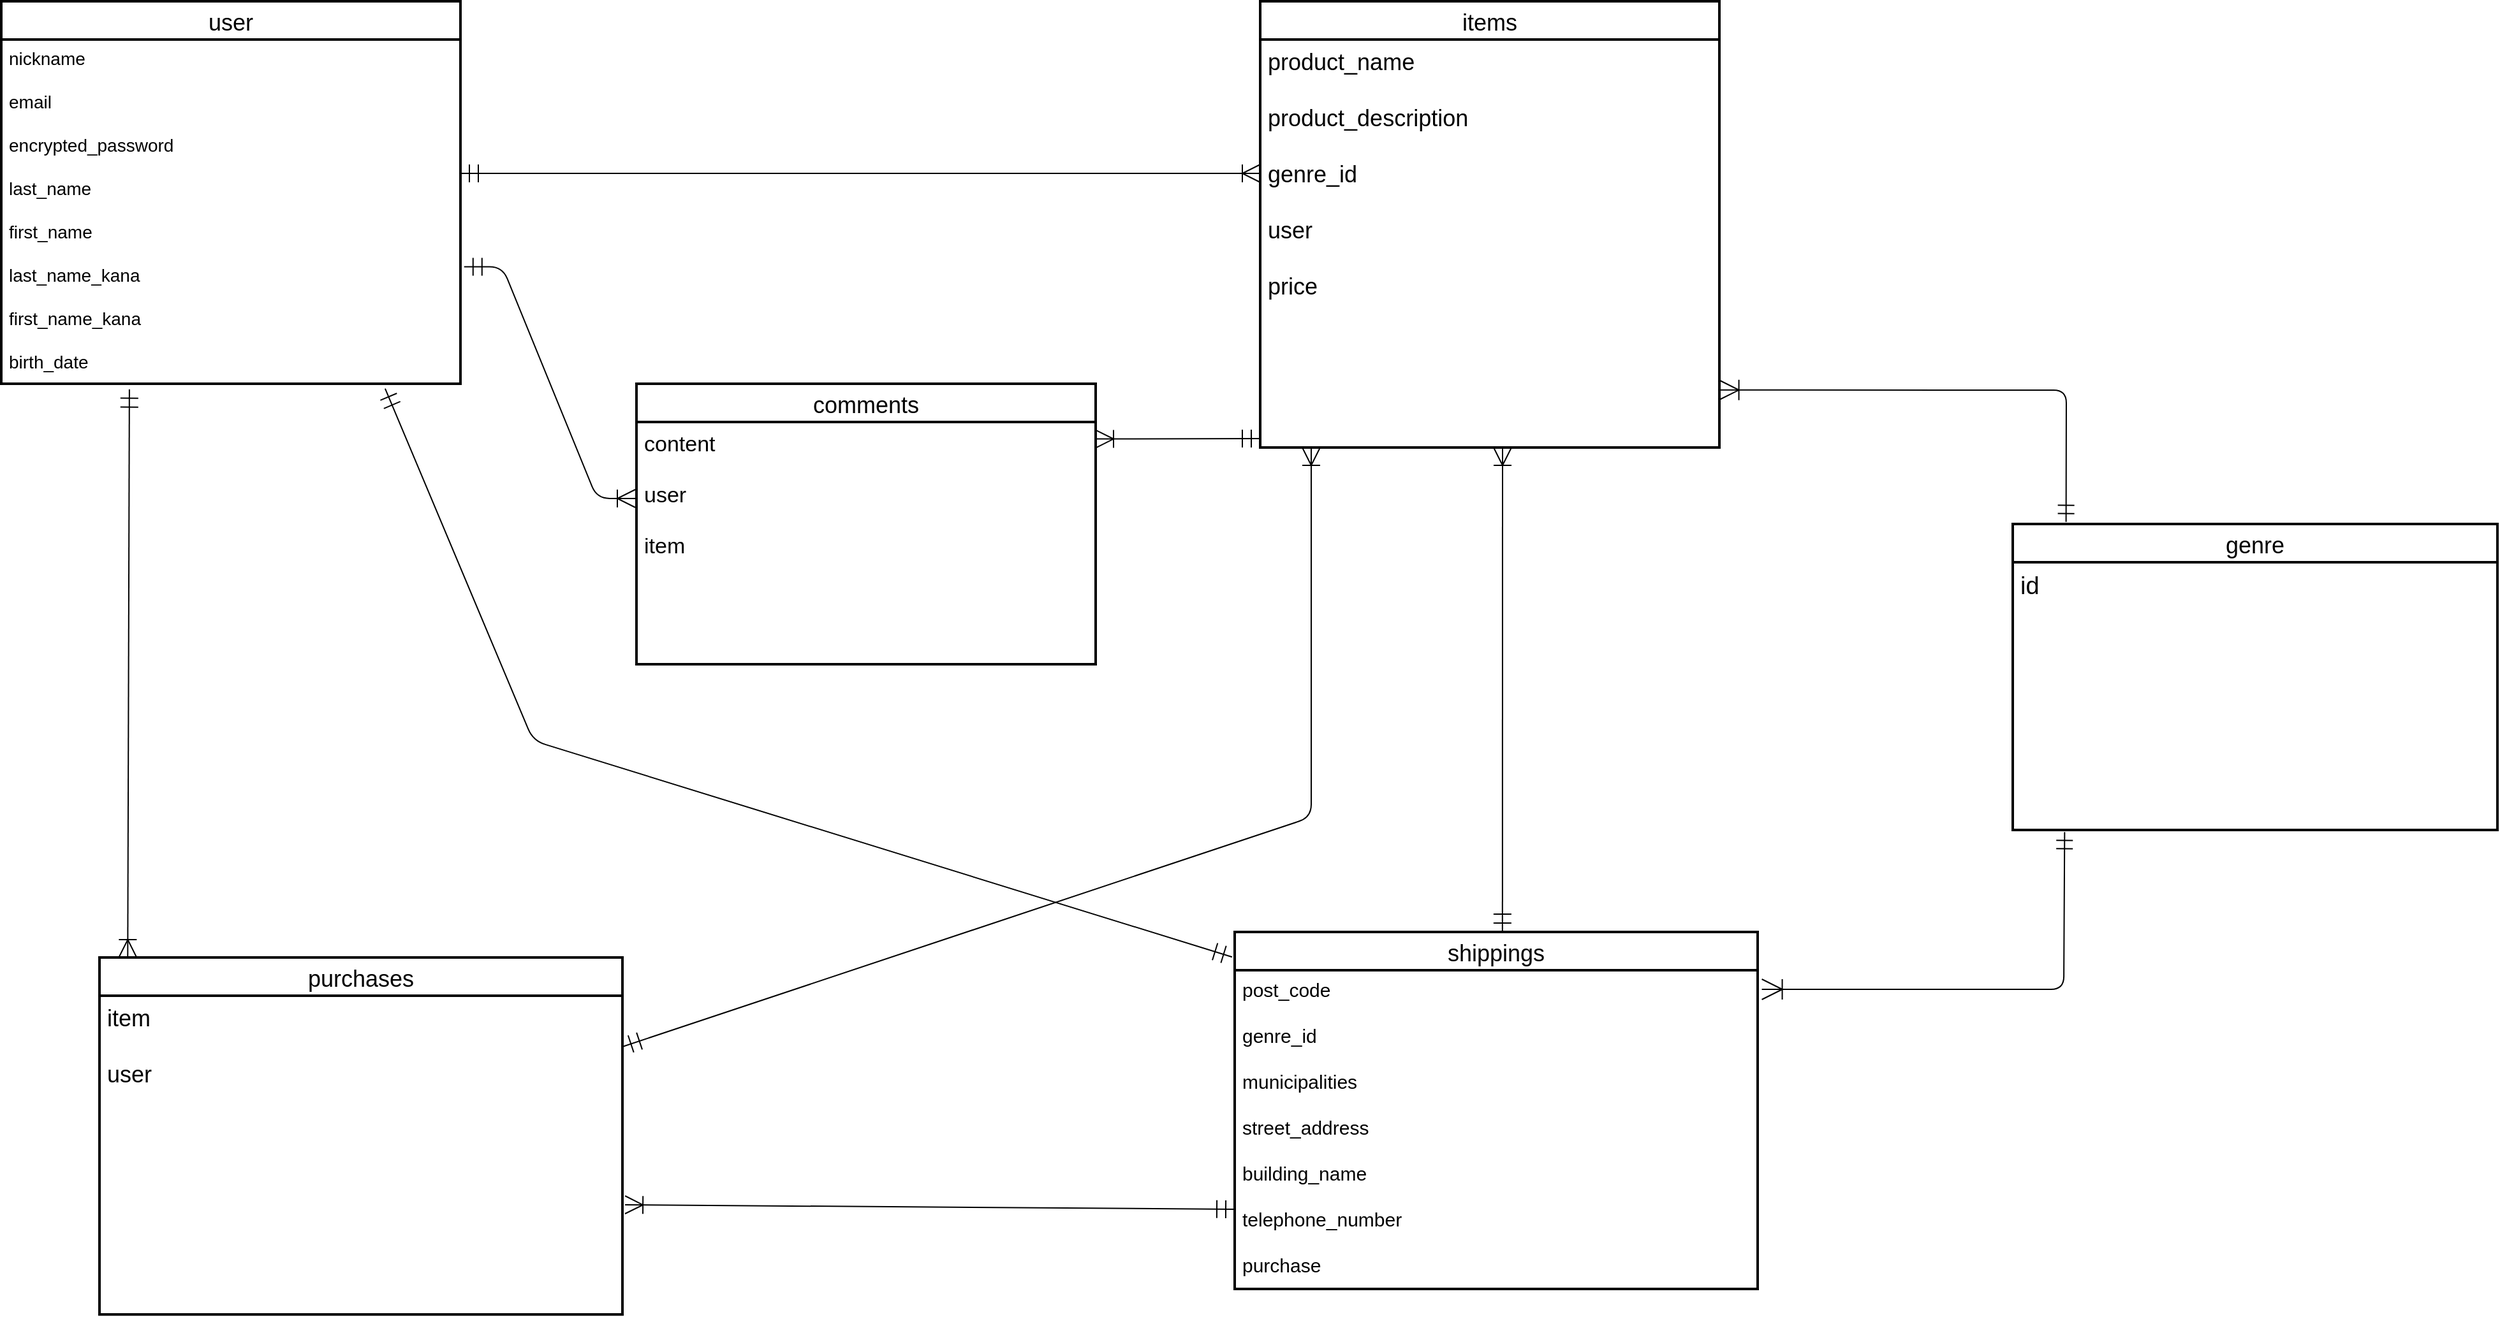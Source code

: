 <mxfile>
    <diagram id="ILM4VyJ2_Y5ZMa9fSFW-" name="ページ1">
        <mxGraphModel dx="720" dy="538" grid="1" gridSize="10" guides="1" tooltips="1" connect="1" arrows="1" fold="1" page="1" pageScale="1" pageWidth="827" pageHeight="1169" math="0" shadow="0">
            <root>
                <mxCell id="0"/>
                <mxCell id="1" parent="0"/>
                <mxCell id="2" value="purchases" style="swimlane;childLayout=stackLayout;horizontal=1;startSize=30;horizontalStack=0;rounded=1;fontSize=18;fontStyle=0;strokeWidth=2;resizeParent=0;resizeLast=1;shadow=0;dashed=0;align=center;arcSize=0;" parent="1" vertex="1">
                    <mxGeometry x="230" y="870" width="410" height="280" as="geometry"/>
                </mxCell>
                <mxCell id="18" value="item&#10;&#10;user" style="align=left;strokeColor=none;fillColor=none;spacingLeft=4;fontSize=18;verticalAlign=top;resizable=0;rotatable=0;part=1;" parent="2" vertex="1">
                    <mxGeometry y="30" width="410" height="250" as="geometry"/>
                </mxCell>
                <mxCell id="4" value="shippings" style="swimlane;childLayout=stackLayout;horizontal=1;startSize=30;horizontalStack=0;rounded=1;fontSize=18;fontStyle=0;strokeWidth=2;resizeParent=0;resizeLast=1;shadow=0;dashed=0;align=center;arcSize=0;" parent="1" vertex="1">
                    <mxGeometry x="1120" y="850" width="410" height="280" as="geometry"/>
                </mxCell>
                <mxCell id="6" value="post_code&#10;&#10;genre_id&#10;&#10;municipalities&#10;&#10;street_address&#10;&#10;building_name&#10;&#10;telephone_number&#10;&#10;purchase" style="align=left;strokeColor=none;fillColor=none;spacingLeft=4;fontSize=15;verticalAlign=top;resizable=0;rotatable=0;part=1;" parent="4" vertex="1">
                    <mxGeometry y="30" width="410" height="250" as="geometry"/>
                </mxCell>
                <mxCell id="8" value="comments" style="swimlane;childLayout=stackLayout;horizontal=1;startSize=30;horizontalStack=0;rounded=1;fontSize=18;fontStyle=0;strokeWidth=2;resizeParent=0;resizeLast=1;shadow=0;dashed=0;align=center;arcSize=0;" parent="1" vertex="1">
                    <mxGeometry x="651" y="420" width="360" height="220" as="geometry"/>
                </mxCell>
                <mxCell id="9" value="content&#10;&#10;user&#10;&#10;item" style="align=left;strokeColor=none;fillColor=none;spacingLeft=4;fontSize=17;verticalAlign=top;resizable=0;rotatable=0;part=1;" parent="8" vertex="1">
                    <mxGeometry y="30" width="360" height="190" as="geometry"/>
                </mxCell>
                <mxCell id="20" value="" style="edgeStyle=entityRelationEdgeStyle;fontSize=12;html=1;endArrow=ERoneToMany;startArrow=ERmandOne;startSize=12;endSize=12;targetPerimeterSpacing=4;exitX=1.008;exitY=0.66;exitDx=0;exitDy=0;exitPerimeter=0;" parent="1" source="43" edge="1">
                    <mxGeometry width="100" height="100" relative="1" as="geometry">
                        <mxPoint x="515" y="310" as="sourcePoint"/>
                        <mxPoint x="650" y="510" as="targetPoint"/>
                    </mxGeometry>
                </mxCell>
                <mxCell id="21" value="" style="edgeStyle=entityRelationEdgeStyle;fontSize=12;html=1;endArrow=ERoneToMany;startArrow=ERmandOne;startSize=12;endSize=12;targetPerimeterSpacing=4;entryX=0;entryY=0.5;entryDx=0;entryDy=0;" parent="1" edge="1">
                    <mxGeometry width="100" height="100" relative="1" as="geometry">
                        <mxPoint x="513" y="255" as="sourcePoint"/>
                        <mxPoint x="1140" y="255" as="targetPoint"/>
                    </mxGeometry>
                </mxCell>
                <mxCell id="22" value="" style="fontSize=12;html=1;endArrow=ERoneToMany;startArrow=ERmandOne;startSize=12;endSize=12;targetPerimeterSpacing=4;entryX=0.054;entryY=0;entryDx=0;entryDy=0;entryPerimeter=0;exitX=0.279;exitY=1.016;exitDx=0;exitDy=0;exitPerimeter=0;" parent="1" source="43" target="2" edge="1">
                    <mxGeometry width="100" height="100" relative="1" as="geometry">
                        <mxPoint x="252" y="380" as="sourcePoint"/>
                        <mxPoint x="210" y="760" as="targetPoint"/>
                    </mxGeometry>
                </mxCell>
                <mxCell id="33" value="" style="fontSize=12;html=1;endArrow=ERmandOne;startArrow=ERmandOne;startSize=12;endSize=12;targetPerimeterSpacing=4;entryX=-0.005;entryY=0.07;entryDx=0;entryDy=0;entryPerimeter=0;exitX=0.836;exitY=1.014;exitDx=0;exitDy=0;exitPerimeter=0;" parent="1" source="43" target="4" edge="1">
                    <mxGeometry width="100" height="100" relative="1" as="geometry">
                        <mxPoint x="420.6" y="380" as="sourcePoint"/>
                        <mxPoint x="560" y="500" as="targetPoint"/>
                        <Array as="points">
                            <mxPoint x="570" y="700"/>
                        </Array>
                    </mxGeometry>
                </mxCell>
                <mxCell id="35" value="" style="fontSize=12;html=1;endArrow=ERoneToMany;startArrow=ERmandOne;startSize=12;endSize=12;targetPerimeterSpacing=4;entryX=1.005;entryY=0.656;entryDx=0;entryDy=0;entryPerimeter=0;exitX=0;exitY=0.75;exitDx=0;exitDy=0;" parent="1" source="6" target="18" edge="1">
                    <mxGeometry width="100" height="100" relative="1" as="geometry">
                        <mxPoint x="860" y="1150" as="sourcePoint"/>
                        <mxPoint x="960" y="1050" as="targetPoint"/>
                    </mxGeometry>
                </mxCell>
                <mxCell id="37" value="" style="fontSize=12;html=1;endArrow=ERoneToMany;startArrow=ERmandOne;startSize=12;endSize=12;targetPerimeterSpacing=4;entryX=1;entryY=0.07;entryDx=0;entryDy=0;entryPerimeter=0;" parent="1" target="9" edge="1">
                    <mxGeometry width="100" height="100" relative="1" as="geometry">
                        <mxPoint x="1140" y="463" as="sourcePoint"/>
                        <mxPoint x="1070" y="280" as="targetPoint"/>
                    </mxGeometry>
                </mxCell>
                <mxCell id="38" value="" style="fontSize=12;html=1;endArrow=ERoneToMany;startArrow=ERmandOne;startSize=12;endSize=12;targetPerimeterSpacing=4;exitX=0.512;exitY=0;exitDx=0;exitDy=0;exitPerimeter=0;" parent="1" source="4" edge="1">
                    <mxGeometry width="100" height="100" relative="1" as="geometry">
                        <mxPoint x="1330" y="840" as="sourcePoint"/>
                        <mxPoint x="1330" y="470" as="targetPoint"/>
                    </mxGeometry>
                </mxCell>
                <mxCell id="40" value="" style="fontSize=12;html=1;endArrow=ERoneToMany;startArrow=ERmandOne;startSize=12;endSize=12;targetPerimeterSpacing=4;entryX=0.129;entryY=1;entryDx=0;entryDy=0;entryPerimeter=0;" parent="1" edge="1">
                    <mxGeometry width="100" height="100" relative="1" as="geometry">
                        <mxPoint x="640" y="940" as="sourcePoint"/>
                        <mxPoint x="1179.99" y="470" as="targetPoint"/>
                        <Array as="points">
                            <mxPoint x="1180" y="760"/>
                        </Array>
                    </mxGeometry>
                </mxCell>
                <mxCell id="42" value="user" style="swimlane;childLayout=stackLayout;horizontal=1;startSize=30;horizontalStack=0;rounded=1;fontSize=18;fontStyle=0;strokeWidth=2;resizeParent=0;resizeLast=1;shadow=0;dashed=0;align=center;arcSize=0;" vertex="1" parent="1">
                    <mxGeometry x="153" y="120" width="360" height="300" as="geometry"/>
                </mxCell>
                <mxCell id="43" value="nickname&#10;&#10;email    &#10;&#10;encrypted_password&#10;&#10;last_name&#10;&#10;first_name&#10;&#10;last_name_kana&#10;&#10;first_name_kana&#10;&#10;birth_date" style="align=left;strokeColor=none;fillColor=none;spacingLeft=4;fontSize=14;verticalAlign=top;resizable=0;rotatable=0;part=1;" vertex="1" parent="42">
                    <mxGeometry y="30" width="360" height="270" as="geometry"/>
                </mxCell>
                <mxCell id="46" value="items" style="swimlane;childLayout=stackLayout;horizontal=1;startSize=30;horizontalStack=0;rounded=1;fontSize=18;fontStyle=0;strokeWidth=2;resizeParent=0;resizeLast=1;shadow=0;dashed=0;align=center;arcSize=0;" vertex="1" parent="1">
                    <mxGeometry x="1140" y="120" width="360" height="350" as="geometry"/>
                </mxCell>
                <mxCell id="47" value="product_name&#10;&#10;product_description&#10;&#10;genre_id&#10;&#10;user&#10;&#10;price" style="align=left;strokeColor=none;fillColor=none;spacingLeft=4;fontSize=18;verticalAlign=top;resizable=0;rotatable=0;part=1;" vertex="1" parent="46">
                    <mxGeometry y="30" width="360" height="320" as="geometry"/>
                </mxCell>
                <mxCell id="49" value="genre" style="swimlane;childLayout=stackLayout;horizontal=1;startSize=30;horizontalStack=0;rounded=1;fontSize=18;fontStyle=0;strokeWidth=2;resizeParent=0;resizeLast=1;shadow=0;dashed=0;align=center;arcSize=0;" vertex="1" parent="1">
                    <mxGeometry x="1730" y="530" width="380" height="240" as="geometry"/>
                </mxCell>
                <mxCell id="50" value="id" style="align=left;strokeColor=none;fillColor=none;spacingLeft=4;fontSize=19;verticalAlign=top;resizable=0;rotatable=0;part=1;" vertex="1" parent="49">
                    <mxGeometry y="30" width="380" height="210" as="geometry"/>
                </mxCell>
                <mxCell id="51" value="" style="fontSize=12;html=1;endArrow=ERoneToMany;startArrow=ERmandOne;entryX=0.998;entryY=0.859;entryDx=0;entryDy=0;endSize=14;startSize=11;exitX=0.11;exitY=-0.007;exitDx=0;exitDy=0;exitPerimeter=0;entryPerimeter=0;" edge="1" parent="1" source="49" target="47">
                    <mxGeometry width="100" height="100" relative="1" as="geometry">
                        <mxPoint x="1780" y="520" as="sourcePoint"/>
                        <mxPoint x="1780" y="260" as="targetPoint"/>
                        <Array as="points">
                            <mxPoint x="1772" y="425"/>
                        </Array>
                    </mxGeometry>
                </mxCell>
                <mxCell id="55" value="" style="fontSize=12;html=1;endArrow=ERoneToMany;startArrow=ERmandOne;entryX=1.008;entryY=0.06;entryDx=0;entryDy=0;endSize=14;startSize=11;entryPerimeter=0;exitX=0.107;exitY=1.008;exitDx=0;exitDy=0;exitPerimeter=0;" edge="1" parent="1" source="50" target="6">
                    <mxGeometry width="100" height="100" relative="1" as="geometry">
                        <mxPoint x="1770" y="820" as="sourcePoint"/>
                        <mxPoint x="1510" y="680.0" as="targetPoint"/>
                        <Array as="points">
                            <mxPoint x="1770" y="895"/>
                        </Array>
                    </mxGeometry>
                </mxCell>
            </root>
        </mxGraphModel>
    </diagram>
    <diagram id="c6RsfWW94x6CUTnze-O8" name="ページ2">
        <mxGraphModel dx="2736" dy="1147" grid="1" gridSize="10" guides="1" tooltips="1" connect="1" arrows="1" fold="1" page="1" pageScale="1" pageWidth="827" pageHeight="1169" math="0" shadow="0">
            <root>
                <mxCell id="0"/>
                <mxCell id="1" parent="0"/>
            </root>
        </mxGraphModel>
    </diagram>
</mxfile>